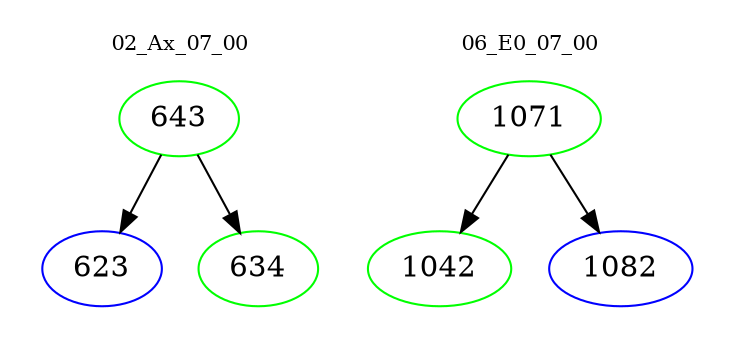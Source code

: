 digraph{
subgraph cluster_0 {
color = white
label = "02_Ax_07_00";
fontsize=10;
T0_643 [label="643", color="green"]
T0_643 -> T0_623 [color="black"]
T0_623 [label="623", color="blue"]
T0_643 -> T0_634 [color="black"]
T0_634 [label="634", color="green"]
}
subgraph cluster_1 {
color = white
label = "06_E0_07_00";
fontsize=10;
T1_1071 [label="1071", color="green"]
T1_1071 -> T1_1042 [color="black"]
T1_1042 [label="1042", color="green"]
T1_1071 -> T1_1082 [color="black"]
T1_1082 [label="1082", color="blue"]
}
}
